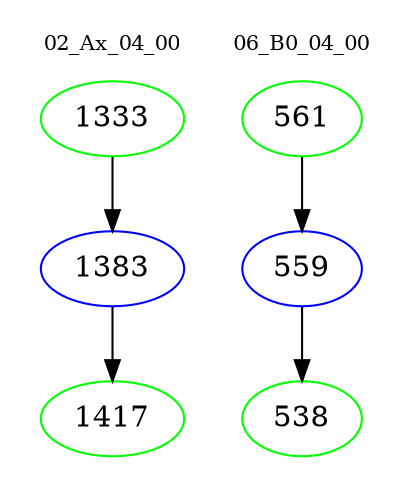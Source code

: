 digraph{
subgraph cluster_0 {
color = white
label = "02_Ax_04_00";
fontsize=10;
T0_1333 [label="1333", color="green"]
T0_1333 -> T0_1383 [color="black"]
T0_1383 [label="1383", color="blue"]
T0_1383 -> T0_1417 [color="black"]
T0_1417 [label="1417", color="green"]
}
subgraph cluster_1 {
color = white
label = "06_B0_04_00";
fontsize=10;
T1_561 [label="561", color="green"]
T1_561 -> T1_559 [color="black"]
T1_559 [label="559", color="blue"]
T1_559 -> T1_538 [color="black"]
T1_538 [label="538", color="green"]
}
}
